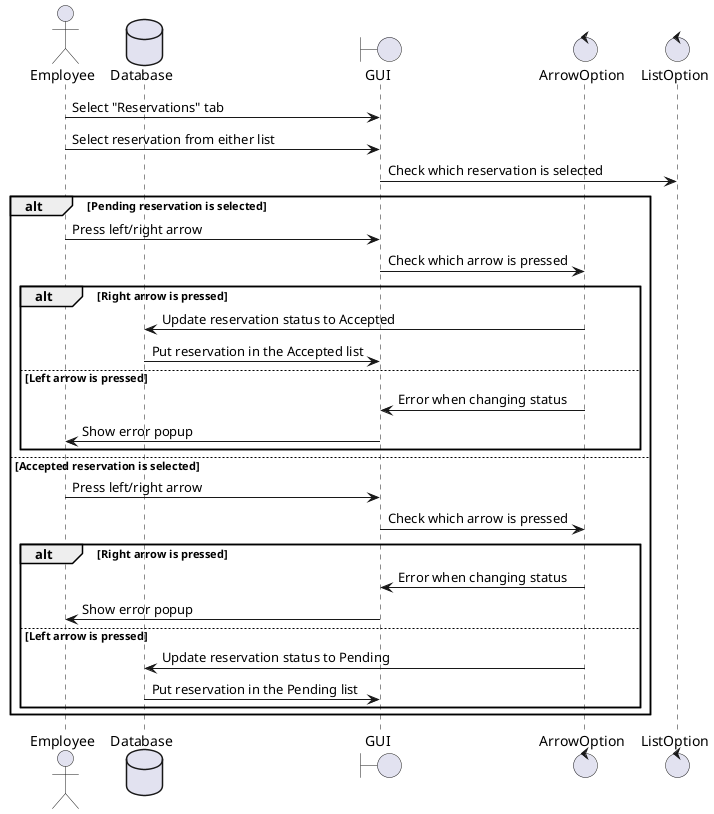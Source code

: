 @startuml

actor Employee as E
database Database as D
boundary GUI as G
control ArrowOption as O
control ListOption as L

E -> G : Select "Reservations" tab
E -> G : Select reservation from either list
G -> L : Check which reservation is selected

alt Pending reservation is selected
    E -> G : Press left/right arrow
    G -> O : Check which arrow is pressed
    alt Right arrow is pressed
        O -> D : Update reservation status to Accepted
        D -> G : Put reservation in the Accepted list
    else Left arrow is pressed
        O -> G : Error when changing status
        G -> E : Show error popup
    end
else Accepted reservation is selected
    E -> G : Press left/right arrow
    G -> O : Check which arrow is pressed
    alt Right arrow is pressed
        O -> G : Error when changing status
        G -> E : Show error popup
    else Left arrow is pressed
        O -> D : Update reservation status to Pending
        D -> G : Put reservation in the Pending list
    end
end

@enduml

